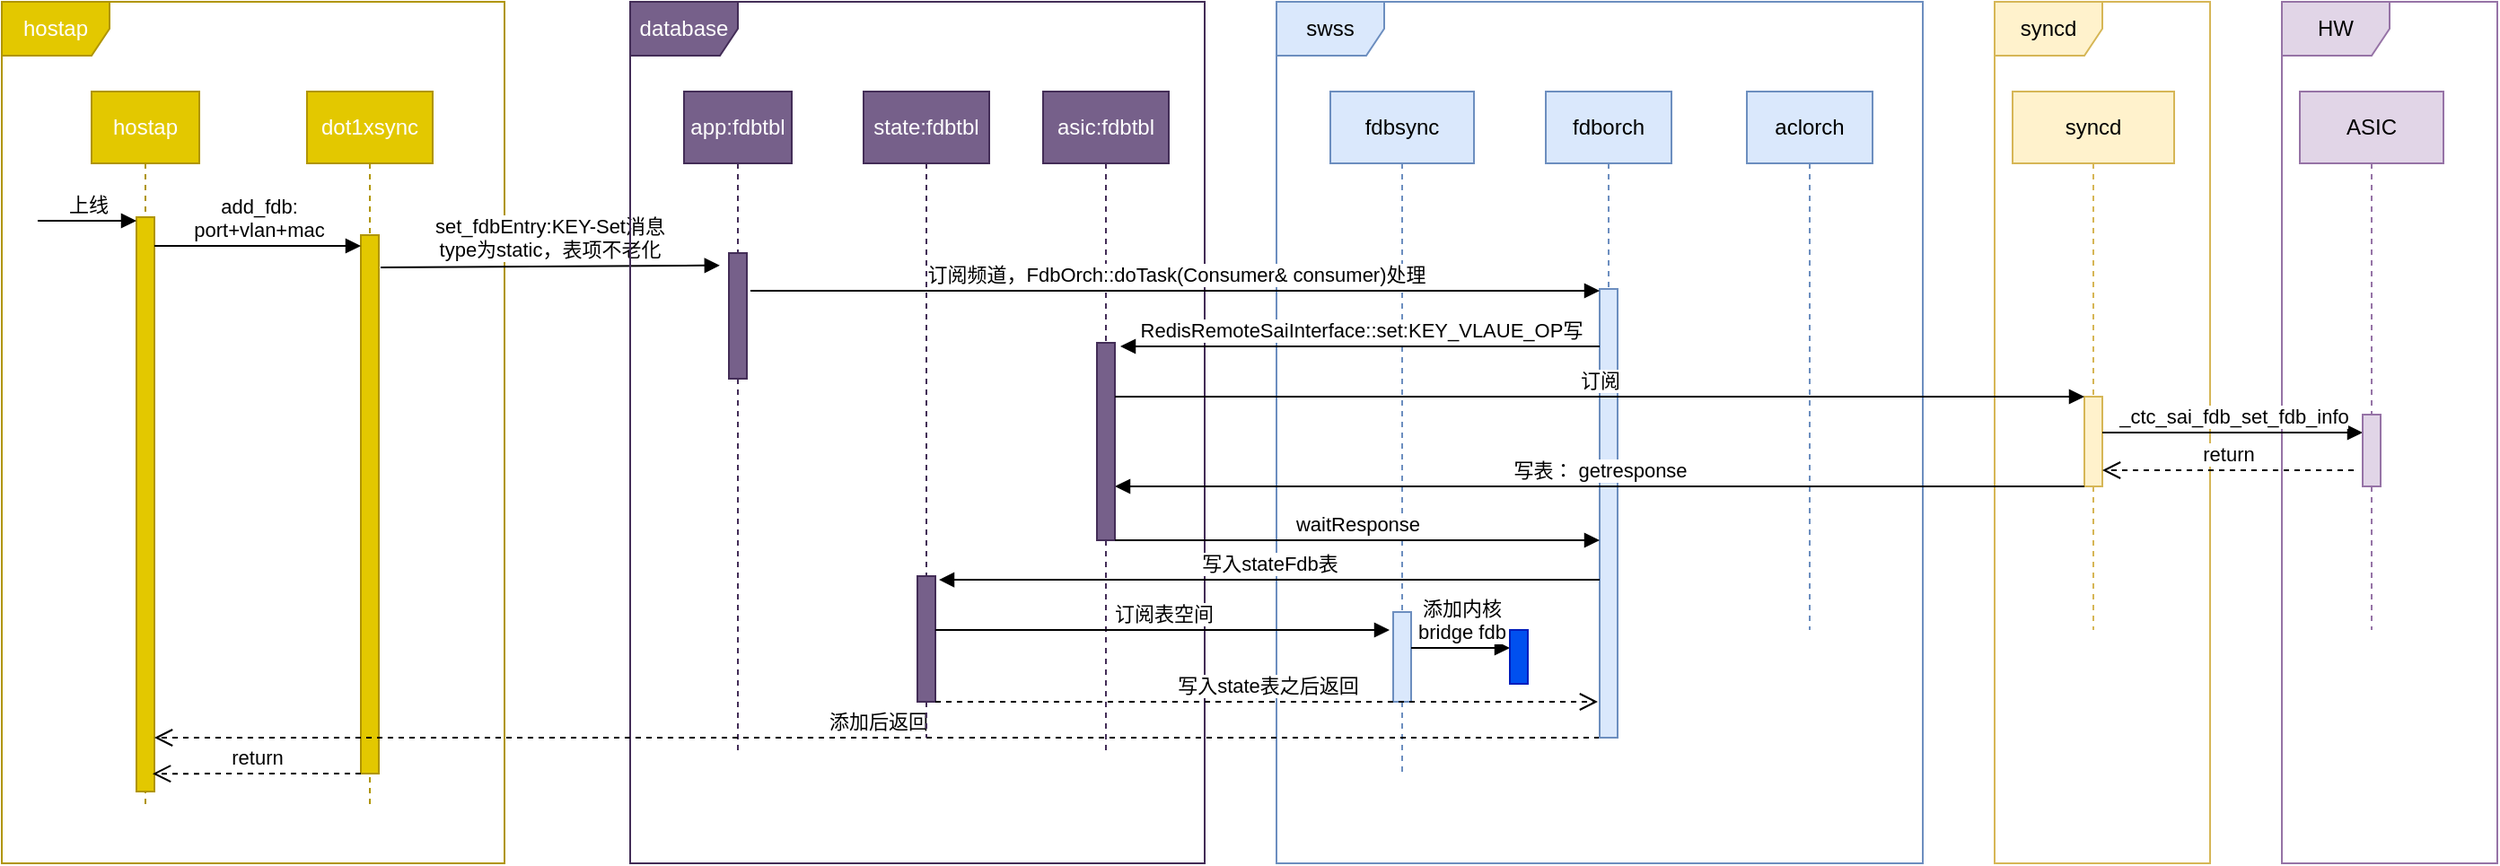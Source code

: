 <mxfile version="12.2.4" pages="1"><diagram id="oaY-ECEDrqVXOszforfk" name="Page-1"><mxGraphModel dx="1419" dy="774" grid="1" gridSize="10" guides="1" tooltips="1" connect="1" arrows="1" fold="1" page="1" pageScale="1" pageWidth="827" pageHeight="1169" math="0" shadow="0"><root><mxCell id="0"/><mxCell id="1" parent="0"/><mxCell id="2" value="hostap" style="shape=umlFrame;whiteSpace=wrap;html=1;fillColor=#e3c800;strokeColor=#B09500;fontColor=#ffffff;" parent="1" vertex="1"><mxGeometry x="210" y="120" width="280" height="480" as="geometry"/></mxCell><mxCell id="3" value="hostap" style="shape=umlLifeline;perimeter=lifelinePerimeter;whiteSpace=wrap;html=1;container=1;collapsible=0;recursiveResize=0;outlineConnect=0;fillColor=#e3c800;strokeColor=#B09500;fontColor=#ffffff;" parent="1" vertex="1"><mxGeometry x="260" y="170" width="60" height="400" as="geometry"/></mxCell><mxCell id="11" value="" style="html=1;points=[];perimeter=orthogonalPerimeter;fillColor=#e3c800;strokeColor=#B09500;fontColor=#ffffff;" parent="3" vertex="1"><mxGeometry x="25" y="70" width="10" height="320" as="geometry"/></mxCell><mxCell id="4" value="dot1xsync" style="shape=umlLifeline;perimeter=lifelinePerimeter;whiteSpace=wrap;html=1;container=1;collapsible=0;recursiveResize=0;outlineConnect=0;fillColor=#e3c800;strokeColor=#B09500;fontColor=#ffffff;" parent="1" vertex="1"><mxGeometry x="380" y="170" width="70" height="400" as="geometry"/></mxCell><mxCell id="13" value="" style="html=1;points=[];perimeter=orthogonalPerimeter;fillColor=#e3c800;strokeColor=#B09500;fontColor=#ffffff;" parent="4" vertex="1"><mxGeometry x="30" y="80" width="10" height="300" as="geometry"/></mxCell><mxCell id="19" value="set_fdbEntry:KEY-Set消息&lt;br&gt;type为static，表项不老化" style="html=1;verticalAlign=bottom;endArrow=block;entryX=0.156;entryY=0.306;entryDx=0;entryDy=0;entryPerimeter=0;" parent="4" target="6" edge="1"><mxGeometry width="80" relative="1" as="geometry"><mxPoint x="41" y="98" as="sourcePoint"/><mxPoint x="292" y="97.04" as="targetPoint"/></mxGeometry></mxCell><mxCell id="6" value="database" style="shape=umlFrame;whiteSpace=wrap;html=1;fillColor=#76608a;strokeColor=#432D57;fontColor=#ffffff;" parent="1" vertex="1"><mxGeometry x="560" y="120" width="320" height="480" as="geometry"/></mxCell><mxCell id="7" value="swss" style="shape=umlFrame;whiteSpace=wrap;html=1;fillColor=#dae8fc;strokeColor=#6c8ebf;" parent="1" vertex="1"><mxGeometry x="920" y="120" width="360" height="480" as="geometry"/></mxCell><mxCell id="8" value="syncd" style="shape=umlFrame;whiteSpace=wrap;html=1;fillColor=#fff2cc;strokeColor=#d6b656;" parent="1" vertex="1"><mxGeometry x="1320" y="120" width="120" height="480" as="geometry"/></mxCell><mxCell id="9" value="HW" style="shape=umlFrame;whiteSpace=wrap;html=1;fillColor=#e1d5e7;strokeColor=#9673a6;" parent="1" vertex="1"><mxGeometry x="1480" y="120" width="120" height="480" as="geometry"/></mxCell><mxCell id="12" value="上线" style="html=1;verticalAlign=bottom;endArrow=block;" parent="1" edge="1"><mxGeometry width="80" relative="1" as="geometry"><mxPoint x="230" y="242" as="sourcePoint"/><mxPoint x="285" y="242" as="targetPoint"/></mxGeometry></mxCell><mxCell id="16" value="add_fdb:&lt;br&gt;port+vlan+mac" style="html=1;verticalAlign=bottom;endArrow=block;" parent="1" edge="1"><mxGeometry width="80" relative="1" as="geometry"><mxPoint x="295" y="256" as="sourcePoint"/><mxPoint x="410" y="256" as="targetPoint"/></mxGeometry></mxCell><mxCell id="17" value="app:fdbtbl" style="shape=umlLifeline;perimeter=lifelinePerimeter;whiteSpace=wrap;html=1;container=1;collapsible=0;recursiveResize=0;outlineConnect=0;fillColor=#76608a;strokeColor=#432D57;fontColor=#ffffff;" parent="1" vertex="1"><mxGeometry x="590" y="170" width="60" height="370" as="geometry"/></mxCell><mxCell id="18" value="" style="html=1;points=[];perimeter=orthogonalPerimeter;fillColor=#76608a;strokeColor=#432D57;fontColor=#ffffff;" parent="17" vertex="1"><mxGeometry x="25" y="90" width="10" height="70" as="geometry"/></mxCell><mxCell id="21" value="fdbsync" style="shape=umlLifeline;perimeter=lifelinePerimeter;whiteSpace=wrap;html=1;container=1;collapsible=0;recursiveResize=0;outlineConnect=0;fillColor=#dae8fc;strokeColor=#6c8ebf;" parent="1" vertex="1"><mxGeometry x="950" y="170" width="80" height="380" as="geometry"/></mxCell><mxCell id="47" value="" style="html=1;points=[];perimeter=orthogonalPerimeter;fillColor=#dae8fc;strokeColor=#6c8ebf;" parent="21" vertex="1"><mxGeometry x="35" y="290" width="10" height="50" as="geometry"/></mxCell><mxCell id="49" value="添加内核&lt;br&gt;bridge fdb" style="html=1;verticalAlign=bottom;endArrow=block;" parent="21" source="47" edge="1"><mxGeometry width="80" relative="1" as="geometry"><mxPoint x="50" y="310" as="sourcePoint"/><mxPoint x="100" y="310" as="targetPoint"/></mxGeometry></mxCell><mxCell id="54" value="添加后返回" style="html=1;verticalAlign=bottom;endArrow=open;dashed=1;endSize=8;" parent="21" target="11" edge="1"><mxGeometry relative="1" as="geometry"><mxPoint x="150" y="360" as="sourcePoint"/><mxPoint x="-650" y="364" as="targetPoint"/></mxGeometry></mxCell><mxCell id="22" value="fdborch" style="shape=umlLifeline;perimeter=lifelinePerimeter;whiteSpace=wrap;html=1;container=1;collapsible=0;recursiveResize=0;outlineConnect=0;fillColor=#dae8fc;strokeColor=#6c8ebf;" parent="1" vertex="1"><mxGeometry x="1070" y="170" width="70" height="360" as="geometry"/></mxCell><mxCell id="25" value="" style="html=1;points=[];perimeter=orthogonalPerimeter;fillColor=#dae8fc;strokeColor=#6c8ebf;" parent="22" vertex="1"><mxGeometry x="30" y="110" width="10" height="250" as="geometry"/></mxCell><mxCell id="29" value="RedisRemoteSaiInterface::set:KEY_VLAUE_OP写" style="html=1;verticalAlign=bottom;endArrow=block;" parent="22" source="25" edge="1"><mxGeometry width="80" relative="1" as="geometry"><mxPoint x="30" y="140" as="sourcePoint"/><mxPoint x="-237" y="142" as="targetPoint"/></mxGeometry></mxCell><mxCell id="46" value="写入stateFdb表" style="html=1;verticalAlign=bottom;endArrow=block;entryX=1.2;entryY=0.029;entryDx=0;entryDy=0;entryPerimeter=0;" parent="22" target="45" edge="1"><mxGeometry width="80" relative="1" as="geometry"><mxPoint x="30" y="272" as="sourcePoint"/><mxPoint x="110" y="270" as="targetPoint"/></mxGeometry></mxCell><mxCell id="23" value="aclorch" style="shape=umlLifeline;perimeter=lifelinePerimeter;whiteSpace=wrap;html=1;container=1;collapsible=0;recursiveResize=0;outlineConnect=0;fillColor=#dae8fc;strokeColor=#6c8ebf;" parent="1" vertex="1"><mxGeometry x="1182" y="170" width="70" height="300" as="geometry"/></mxCell><mxCell id="26" value="syncd" style="shape=umlLifeline;perimeter=lifelinePerimeter;whiteSpace=wrap;html=1;container=1;collapsible=0;recursiveResize=0;outlineConnect=0;fillColor=#fff2cc;strokeColor=#d6b656;" parent="1" vertex="1"><mxGeometry x="1330" y="170" width="90" height="300" as="geometry"/></mxCell><mxCell id="27" value="" style="html=1;points=[];perimeter=orthogonalPerimeter;fillColor=#fff2cc;strokeColor=#d6b656;" parent="26" vertex="1"><mxGeometry x="40" y="170" width="10" height="50" as="geometry"/></mxCell><mxCell id="40" value="_ctc_sai_fdb_set_fdb_info" style="html=1;verticalAlign=bottom;endArrow=block;" parent="26" target="39" edge="1"><mxGeometry width="80" relative="1" as="geometry"><mxPoint x="50" y="190" as="sourcePoint"/><mxPoint x="130" y="190" as="targetPoint"/></mxGeometry></mxCell><mxCell id="42" value="写表：&amp;nbsp;getresponse" style="html=1;verticalAlign=bottom;endArrow=block;" parent="26" target="30" edge="1"><mxGeometry width="80" relative="1" as="geometry"><mxPoint x="40" y="220" as="sourcePoint"/><mxPoint x="120" y="220" as="targetPoint"/></mxGeometry></mxCell><mxCell id="28" value="asic:fdbtbl" style="shape=umlLifeline;perimeter=lifelinePerimeter;whiteSpace=wrap;html=1;container=1;collapsible=0;recursiveResize=0;outlineConnect=0;fillColor=#76608a;strokeColor=#432D57;fontColor=#ffffff;" parent="1" vertex="1"><mxGeometry x="790" y="170" width="70" height="370" as="geometry"/></mxCell><mxCell id="30" value="" style="html=1;points=[];perimeter=orthogonalPerimeter;fillColor=#76608a;strokeColor=#432D57;fontColor=#ffffff;" parent="28" vertex="1"><mxGeometry x="30" y="140" width="10" height="110" as="geometry"/></mxCell><mxCell id="33" value="订阅" style="html=1;verticalAlign=bottom;endArrow=block;" parent="28" target="27" edge="1"><mxGeometry width="80" relative="1" as="geometry"><mxPoint x="40" y="170" as="sourcePoint"/><mxPoint x="120" y="170" as="targetPoint"/></mxGeometry></mxCell><mxCell id="43" value="waitResponse" style="html=1;verticalAlign=bottom;endArrow=block;" parent="28" target="25" edge="1"><mxGeometry width="80" relative="1" as="geometry"><mxPoint x="40" y="250" as="sourcePoint"/><mxPoint x="120" y="250" as="targetPoint"/></mxGeometry></mxCell><mxCell id="24" value="订阅频道，FdbOrch::doTask(Consumer&amp;amp; consumer)处理" style="html=1;verticalAlign=bottom;endArrow=block;exitX=1.2;exitY=0.3;exitDx=0;exitDy=0;exitPerimeter=0;" parent="1" source="18" target="25" edge="1"><mxGeometry width="80" relative="1" as="geometry"><mxPoint x="520" y="290" as="sourcePoint"/><mxPoint x="880" y="50" as="targetPoint"/></mxGeometry></mxCell><mxCell id="38" value="ASIC" style="shape=umlLifeline;perimeter=lifelinePerimeter;whiteSpace=wrap;html=1;container=1;collapsible=0;recursiveResize=0;outlineConnect=0;fillColor=#e1d5e7;strokeColor=#9673a6;" parent="1" vertex="1"><mxGeometry x="1490" y="170" width="80" height="300" as="geometry"/></mxCell><mxCell id="39" value="" style="html=1;points=[];perimeter=orthogonalPerimeter;fillColor=#e1d5e7;strokeColor=#9673a6;" parent="38" vertex="1"><mxGeometry x="35" y="180" width="10" height="40" as="geometry"/></mxCell><mxCell id="41" value="return" style="html=1;verticalAlign=bottom;endArrow=open;dashed=1;endSize=8;" parent="1" edge="1"><mxGeometry relative="1" as="geometry"><mxPoint x="1520" y="381" as="sourcePoint"/><mxPoint x="1380" y="381" as="targetPoint"/></mxGeometry></mxCell><mxCell id="44" value="state:fdbtbl" style="shape=umlLifeline;perimeter=lifelinePerimeter;whiteSpace=wrap;html=1;container=1;collapsible=0;recursiveResize=0;outlineConnect=0;fillColor=#76608a;strokeColor=#432D57;fontColor=#ffffff;" parent="1" vertex="1"><mxGeometry x="690" y="170" width="70" height="360" as="geometry"/></mxCell><mxCell id="45" value="" style="html=1;points=[];perimeter=orthogonalPerimeter;fillColor=#76608a;strokeColor=#432D57;fontColor=#ffffff;" parent="44" vertex="1"><mxGeometry x="30" y="270" width="10" height="70" as="geometry"/></mxCell><mxCell id="48" value="订阅表空间" style="html=1;verticalAlign=bottom;endArrow=block;" parent="44" edge="1"><mxGeometry width="80" relative="1" as="geometry"><mxPoint x="40" y="300" as="sourcePoint"/><mxPoint x="293" y="300" as="targetPoint"/></mxGeometry></mxCell><mxCell id="50" value="" style="html=1;points=[];perimeter=orthogonalPerimeter;fillColor=#0050ef;strokeColor=#001DBC;fontColor=#ffffff;" parent="1" vertex="1"><mxGeometry x="1050" y="470" width="10" height="30" as="geometry"/></mxCell><mxCell id="51" value="写入state表之后返回" style="html=1;verticalAlign=bottom;endArrow=open;dashed=1;endSize=8;entryX=-0.1;entryY=0.92;entryDx=0;entryDy=0;entryPerimeter=0;" parent="1" target="25" edge="1"><mxGeometry relative="1" as="geometry"><mxPoint x="730" y="510" as="sourcePoint"/><mxPoint x="650" y="510" as="targetPoint"/></mxGeometry></mxCell><mxCell id="55" value="return" style="html=1;verticalAlign=bottom;endArrow=open;dashed=1;endSize=8;entryX=0.9;entryY=0.969;entryDx=0;entryDy=0;entryPerimeter=0;" parent="1" target="11" edge="1"><mxGeometry relative="1" as="geometry"><mxPoint x="410" y="550" as="sourcePoint"/><mxPoint x="330" y="550" as="targetPoint"/></mxGeometry></mxCell></root></mxGraphModel></diagram></mxfile>